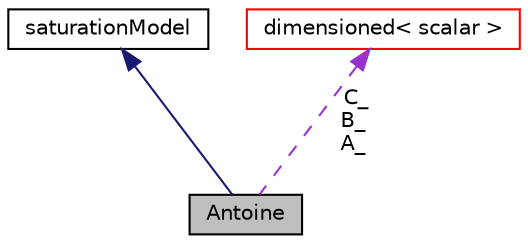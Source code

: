 digraph "Antoine"
{
  bgcolor="transparent";
  edge [fontname="Helvetica",fontsize="10",labelfontname="Helvetica",labelfontsize="10"];
  node [fontname="Helvetica",fontsize="10",shape=record];
  Node1 [label="Antoine",height=0.2,width=0.4,color="black", fillcolor="grey75", style="filled", fontcolor="black"];
  Node2 -> Node1 [dir="back",color="midnightblue",fontsize="10",style="solid",fontname="Helvetica"];
  Node2 [label="saturationModel",height=0.2,width=0.4,color="black",URL="$a02308.html"];
  Node3 -> Node1 [dir="back",color="darkorchid3",fontsize="10",style="dashed",label=" C_\nB_\nA_" ,fontname="Helvetica"];
  Node3 [label="dimensioned\< scalar \>",height=0.2,width=0.4,color="red",URL="$a00534.html"];
}

